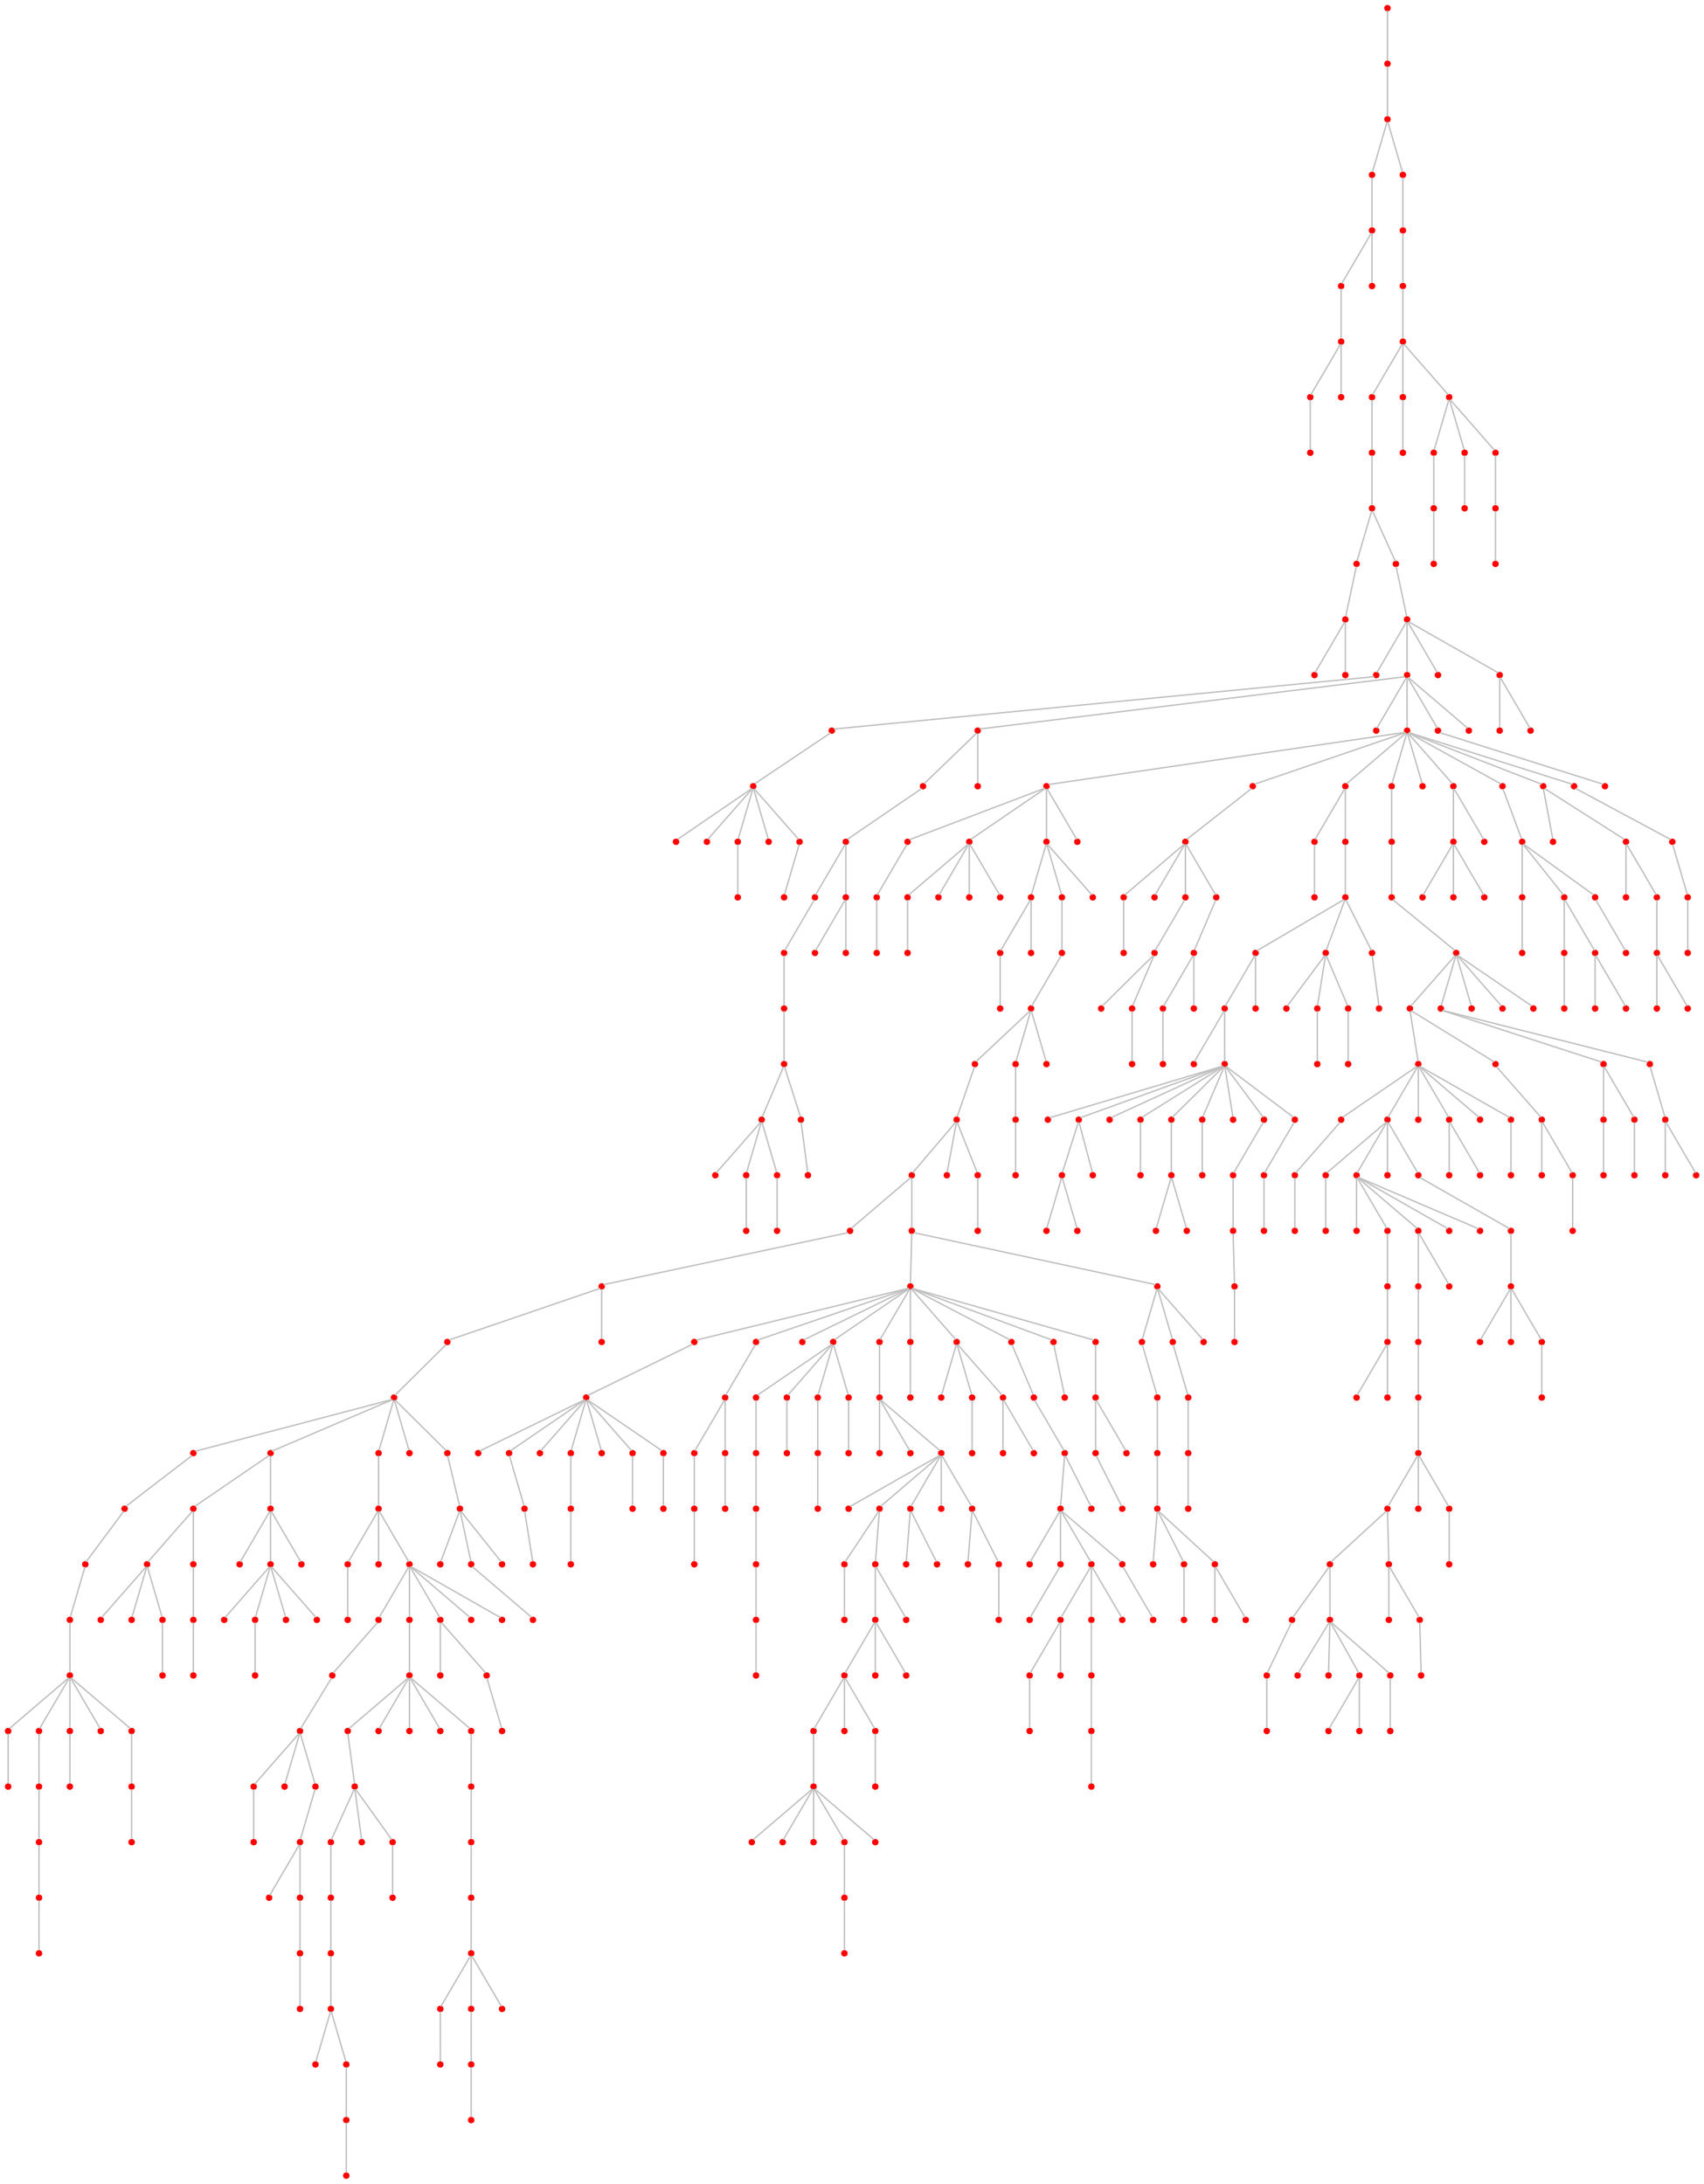 graph {
	1 [color=red shape=point]
	414 [color=red shape=point]
	1 -- 414 [color=gray]
	27 [color=red shape=point]
	414 -- 27 [color=gray]
	474 [color=red shape=point]
	27 -- 474 [color=gray]
	61 [color=red shape=point]
	474 -- 61 [color=gray]
	320 [color=red shape=point]
	61 -- 320 [color=gray]
	328 [color=red shape=point]
	320 -- 328 [color=gray]
	424 [color=red shape=point]
	328 -- 424 [color=gray]
	367 [color=red shape=point]
	424 -- 367 [color=gray]
	155 [color=red shape=point]
	328 -- 155 [color=gray]
	34 [color=red shape=point]
	61 -- 34 [color=gray]
	197 [color=red shape=point]
	27 -- 197 [color=gray]
	230 [color=red shape=point]
	197 -- 230 [color=gray]
	57 [color=red shape=point]
	230 -- 57 [color=gray]
	9 [color=red shape=point]
	57 -- 9 [color=gray]
	287 [color=red shape=point]
	9 -- 287 [color=gray]
	137 [color=red shape=point]
	287 -- 137 [color=gray]
	153 [color=red shape=point]
	137 -- 153 [color=gray]
	154 [color=red shape=point]
	153 -- 154 [color=gray]
	349 [color=red shape=point]
	154 -- 349 [color=gray]
	279 [color=red shape=point]
	349 -- 279 [color=gray]
	354 [color=red shape=point]
	349 -- 354 [color=gray]
	105 [color=red shape=point]
	153 -- 105 [color=gray]
	70 [color=red shape=point]
	105 -- 70 [color=gray]
	498 [color=red shape=point]
	70 -- 498 [color=gray]
	158 [color=red shape=point]
	498 -- 158 [color=gray]
	102 [color=red shape=point]
	158 -- 102 [color=gray]
	416 [color=red shape=point]
	102 -- 416 [color=gray]
	149 [color=red shape=point]
	102 -- 149 [color=gray]
	312 [color=red shape=point]
	102 -- 312 [color=gray]
	402 [color=red shape=point]
	312 -- 402 [color=gray]
	363 [color=red shape=point]
	102 -- 363 [color=gray]
	217 [color=red shape=point]
	102 -- 217 [color=gray]
	223 [color=red shape=point]
	217 -- 223 [color=gray]
	3 [color=red shape=point]
	70 -- 3 [color=gray]
	145 [color=red shape=point]
	3 -- 145 [color=gray]
	485 [color=red shape=point]
	145 -- 485 [color=gray]
	71 [color=red shape=point]
	485 -- 71 [color=gray]
	213 [color=red shape=point]
	71 -- 213 [color=gray]
	495 [color=red shape=point]
	213 -- 495 [color=gray]
	112 [color=red shape=point]
	495 -- 112 [color=gray]
	72 [color=red shape=point]
	112 -- 72 [color=gray]
	7 [color=red shape=point]
	72 -- 7 [color=gray]
	122 [color=red shape=point]
	7 -- 122 [color=gray]
	329 [color=red shape=point]
	7 -- 329 [color=gray]
	486 [color=red shape=point]
	329 -- 486 [color=gray]
	276 [color=red shape=point]
	7 -- 276 [color=gray]
	92 [color=red shape=point]
	276 -- 92 [color=gray]
	98 [color=red shape=point]
	72 -- 98 [color=gray]
	133 [color=red shape=point]
	98 -- 133 [color=gray]
	234 [color=red shape=point]
	71 -- 234 [color=gray]
	360 [color=red shape=point]
	234 -- 360 [color=gray]
	260 [color=red shape=point]
	234 -- 260 [color=gray]
	280 [color=red shape=point]
	145 -- 280 [color=gray]
	383 [color=red shape=point]
	3 -- 383 [color=gray]
	2 [color=red shape=point]
	3 -- 2 [color=gray]
	63 [color=red shape=point]
	2 -- 63 [color=gray]
	128 [color=red shape=point]
	63 -- 128 [color=gray]
	214 [color=red shape=point]
	128 -- 214 [color=gray]
	65 [color=red shape=point]
	214 -- 65 [color=gray]
	124 [color=red shape=point]
	63 -- 124 [color=gray]
	380 [color=red shape=point]
	124 -- 380 [color=gray]
	334 [color=red shape=point]
	380 -- 334 [color=gray]
	440 [color=red shape=point]
	124 -- 440 [color=gray]
	277 [color=red shape=point]
	124 -- 277 [color=gray]
	432 [color=red shape=point]
	124 -- 432 [color=gray]
	16 [color=red shape=point]
	63 -- 16 [color=gray]
	36 [color=red shape=point]
	16 -- 36 [color=gray]
	148 [color=red shape=point]
	36 -- 148 [color=gray]
	252 [color=red shape=point]
	148 -- 252 [color=gray]
	108 [color=red shape=point]
	36 -- 108 [color=gray]
	370 [color=red shape=point]
	16 -- 370 [color=gray]
	322 [color=red shape=point]
	370 -- 322 [color=gray]
	35 [color=red shape=point]
	322 -- 35 [color=gray]
	395 [color=red shape=point]
	35 -- 395 [color=gray]
	11 [color=red shape=point]
	395 -- 11 [color=gray]
	10 [color=red shape=point]
	11 -- 10 [color=gray]
	162 [color=red shape=point]
	10 -- 162 [color=gray]
	118 [color=red shape=point]
	162 -- 118 [color=gray]
	173 [color=red shape=point]
	118 -- 173 [color=gray]
	19 [color=red shape=point]
	173 -- 19 [color=gray]
	389 [color=red shape=point]
	19 -- 389 [color=gray]
	77 [color=red shape=point]
	389 -- 77 [color=gray]
	113 [color=red shape=point]
	77 -- 113 [color=gray]
	135 [color=red shape=point]
	113 -- 135 [color=gray]
	107 [color=red shape=point]
	135 -- 107 [color=gray]
	468 [color=red shape=point]
	107 -- 468 [color=gray]
	458 [color=red shape=point]
	468 -- 458 [color=gray]
	110 [color=red shape=point]
	107 -- 110 [color=gray]
	406 [color=red shape=point]
	110 -- 406 [color=gray]
	161 [color=red shape=point]
	406 -- 161 [color=gray]
	266 [color=red shape=point]
	161 -- 266 [color=gray]
	324 [color=red shape=point]
	266 -- 324 [color=gray]
	257 [color=red shape=point]
	107 -- 257 [color=gray]
	465 [color=red shape=point]
	257 -- 465 [color=gray]
	419 [color=red shape=point]
	107 -- 419 [color=gray]
	382 [color=red shape=point]
	107 -- 382 [color=gray]
	256 [color=red shape=point]
	382 -- 256 [color=gray]
	422 [color=red shape=point]
	256 -- 422 [color=gray]
	101 [color=red shape=point]
	19 -- 101 [color=gray]
	140 [color=red shape=point]
	101 -- 140 [color=gray]
	130 [color=red shape=point]
	140 -- 130 [color=gray]
	326 [color=red shape=point]
	130 -- 326 [color=gray]
	210 [color=red shape=point]
	130 -- 210 [color=gray]
	178 [color=red shape=point]
	130 -- 178 [color=gray]
	184 [color=red shape=point]
	178 -- 184 [color=gray]
	278 [color=red shape=point]
	140 -- 278 [color=gray]
	241 [color=red shape=point]
	278 -- 241 [color=gray]
	489 [color=red shape=point]
	241 -- 489 [color=gray]
	121 [color=red shape=point]
	101 -- 121 [color=gray]
	171 [color=red shape=point]
	121 -- 171 [color=gray]
	103 [color=red shape=point]
	121 -- 103 [color=gray]
	216 [color=red shape=point]
	103 -- 216 [color=gray]
	236 [color=red shape=point]
	103 -- 236 [color=gray]
	436 [color=red shape=point]
	236 -- 436 [color=gray]
	431 [color=red shape=point]
	103 -- 431 [color=gray]
	129 [color=red shape=point]
	103 -- 129 [color=gray]
	397 [color=red shape=point]
	121 -- 397 [color=gray]
	22 [color=red shape=point]
	19 -- 22 [color=gray]
	182 [color=red shape=point]
	22 -- 182 [color=gray]
	450 [color=red shape=point]
	182 -- 450 [color=gray]
	231 [color=red shape=point]
	450 -- 231 [color=gray]
	315 [color=red shape=point]
	182 -- 315 [color=gray]
	12 [color=red shape=point]
	182 -- 12 [color=gray]
	369 [color=red shape=point]
	12 -- 369 [color=gray]
	378 [color=red shape=point]
	369 -- 378 [color=gray]
	186 [color=red shape=point]
	378 -- 186 [color=gray]
	341 [color=red shape=point]
	186 -- 341 [color=gray]
	423 [color=red shape=point]
	341 -- 423 [color=gray]
	490 [color=red shape=point]
	186 -- 490 [color=gray]
	151 [color=red shape=point]
	186 -- 151 [color=gray]
	28 [color=red shape=point]
	151 -- 28 [color=gray]
	359 [color=red shape=point]
	28 -- 359 [color=gray]
	274 [color=red shape=point]
	28 -- 274 [color=gray]
	408 [color=red shape=point]
	274 -- 408 [color=gray]
	345 [color=red shape=point]
	408 -- 345 [color=gray]
	292 [color=red shape=point]
	12 -- 292 [color=gray]
	32 [color=red shape=point]
	292 -- 32 [color=gray]
	413 [color=red shape=point]
	32 -- 413 [color=gray]
	166 [color=red shape=point]
	413 -- 166 [color=gray]
	211 [color=red shape=point]
	166 -- 211 [color=gray]
	325 [color=red shape=point]
	211 -- 325 [color=gray]
	366 [color=red shape=point]
	325 -- 366 [color=gray]
	43 [color=red shape=point]
	366 -- 43 [color=gray]
	269 [color=red shape=point]
	43 -- 269 [color=gray]
	307 [color=red shape=point]
	43 -- 307 [color=gray]
	442 [color=red shape=point]
	307 -- 442 [color=gray]
	377 [color=red shape=point]
	442 -- 377 [color=gray]
	361 [color=red shape=point]
	166 -- 361 [color=gray]
	430 [color=red shape=point]
	166 -- 430 [color=gray]
	497 [color=red shape=point]
	430 -- 497 [color=gray]
	342 [color=red shape=point]
	32 -- 342 [color=gray]
	461 [color=red shape=point]
	32 -- 461 [color=gray]
	417 [color=red shape=point]
	32 -- 417 [color=gray]
	41 [color=red shape=point]
	32 -- 41 [color=gray]
	224 [color=red shape=point]
	41 -- 224 [color=gray]
	59 [color=red shape=point]
	224 -- 59 [color=gray]
	90 [color=red shape=point]
	59 -- 90 [color=gray]
	50 [color=red shape=point]
	90 -- 50 [color=gray]
	411 [color=red shape=point]
	50 -- 411 [color=gray]
	265 [color=red shape=point]
	411 -- 265 [color=gray]
	488 [color=red shape=point]
	50 -- 488 [color=gray]
	219 [color=red shape=point]
	488 -- 219 [color=gray]
	449 [color=red shape=point]
	219 -- 449 [color=gray]
	296 [color=red shape=point]
	50 -- 296 [color=gray]
	55 [color=red shape=point]
	12 -- 55 [color=gray]
	314 [color=red shape=point]
	55 -- 314 [color=gray]
	242 [color=red shape=point]
	55 -- 242 [color=gray]
	275 [color=red shape=point]
	242 -- 275 [color=gray]
	146 [color=red shape=point]
	12 -- 146 [color=gray]
	111 [color=red shape=point]
	12 -- 111 [color=gray]
	207 [color=red shape=point]
	19 -- 207 [color=gray]
	75 [color=red shape=point]
	19 -- 75 [color=gray]
	94 [color=red shape=point]
	75 -- 94 [color=gray]
	469 [color=red shape=point]
	94 -- 469 [color=gray]
	454 [color=red shape=point]
	94 -- 454 [color=gray]
	289 [color=red shape=point]
	454 -- 289 [color=gray]
	482 [color=red shape=point]
	94 -- 482 [color=gray]
	439 [color=red shape=point]
	118 -- 439 [color=gray]
	26 [color=red shape=point]
	10 -- 26 [color=gray]
	0 [color=red shape=point]
	26 -- 0 [color=gray]
	273 [color=red shape=point]
	0 -- 273 [color=gray]
	6 [color=red shape=point]
	273 -- 6 [color=gray]
	304 [color=red shape=point]
	6 -- 304 [color=gray]
	446 [color=red shape=point]
	6 -- 446 [color=gray]
	491 [color=red shape=point]
	446 -- 491 [color=gray]
	251 [color=red shape=point]
	491 -- 251 [color=gray]
	492 [color=red shape=point]
	6 -- 492 [color=gray]
	38 [color=red shape=point]
	6 -- 38 [color=gray]
	58 [color=red shape=point]
	38 -- 58 [color=gray]
	281 [color=red shape=point]
	58 -- 281 [color=gray]
	91 [color=red shape=point]
	6 -- 91 [color=gray]
	479 [color=red shape=point]
	6 -- 479 [color=gray]
	372 [color=red shape=point]
	479 -- 372 [color=gray]
	82 [color=red shape=point]
	6 -- 82 [color=gray]
	136 [color=red shape=point]
	82 -- 136 [color=gray]
	74 [color=red shape=point]
	0 -- 74 [color=gray]
	30 [color=red shape=point]
	74 -- 30 [color=gray]
	200 [color=red shape=point]
	30 -- 200 [color=gray]
	86 [color=red shape=point]
	200 -- 86 [color=gray]
	209 [color=red shape=point]
	86 -- 209 [color=gray]
	294 [color=red shape=point]
	30 -- 294 [color=gray]
	318 [color=red shape=point]
	294 -- 318 [color=gray]
	481 [color=red shape=point]
	0 -- 481 [color=gray]
	40 [color=red shape=point]
	0 -- 40 [color=gray]
	478 [color=red shape=point]
	40 -- 478 [color=gray]
	221 [color=red shape=point]
	478 -- 221 [color=gray]
	298 [color=red shape=point]
	221 -- 298 [color=gray]
	114 [color=red shape=point]
	298 -- 114 [color=gray]
	222 [color=red shape=point]
	114 -- 222 [color=gray]
	373 [color=red shape=point]
	222 -- 373 [color=gray]
	245 [color=red shape=point]
	40 -- 245 [color=gray]
	350 [color=red shape=point]
	245 -- 350 [color=gray]
	73 [color=red shape=point]
	40 -- 73 [color=gray]
	212 [color=red shape=point]
	73 -- 212 [color=gray]
	272 [color=red shape=point]
	212 -- 272 [color=gray]
	365 [color=red shape=point]
	40 -- 365 [color=gray]
	459 [color=red shape=point]
	365 -- 459 [color=gray]
	17 [color=red shape=point]
	0 -- 17 [color=gray]
	188 [color=red shape=point]
	17 -- 188 [color=gray]
	206 [color=red shape=point]
	188 -- 206 [color=gray]
	339 [color=red shape=point]
	188 -- 339 [color=gray]
	97 [color=red shape=point]
	188 -- 97 [color=gray]
	392 [color=red shape=point]
	97 -- 392 [color=gray]
	89 [color=red shape=point]
	97 -- 89 [color=gray]
	398 [color=red shape=point]
	89 -- 398 [color=gray]
	355 [color=red shape=point]
	398 -- 355 [color=gray]
	192 [color=red shape=point]
	89 -- 192 [color=gray]
	45 [color=red shape=point]
	192 -- 45 [color=gray]
	46 [color=red shape=point]
	45 -- 46 [color=gray]
	208 [color=red shape=point]
	46 -- 208 [color=gray]
	24 [color=red shape=point]
	208 -- 24 [color=gray]
	204 [color=red shape=point]
	24 -- 204 [color=gray]
	472 [color=red shape=point]
	24 -- 472 [color=gray]
	79 [color=red shape=point]
	24 -- 79 [color=gray]
	220 [color=red shape=point]
	24 -- 220 [color=gray]
	115 [color=red shape=point]
	220 -- 115 [color=gray]
	336 [color=red shape=point]
	115 -- 336 [color=gray]
	494 [color=red shape=point]
	24 -- 494 [color=gray]
	68 [color=red shape=point]
	46 -- 68 [color=gray]
	270 [color=red shape=point]
	46 -- 270 [color=gray]
	183 [color=red shape=point]
	270 -- 183 [color=gray]
	415 [color=red shape=point]
	45 -- 415 [color=gray]
	384 [color=red shape=point]
	45 -- 384 [color=gray]
	480 [color=red shape=point]
	192 -- 480 [color=gray]
	317 [color=red shape=point]
	97 -- 317 [color=gray]
	409 [color=red shape=point]
	317 -- 409 [color=gray]
	201 [color=red shape=point]
	317 -- 201 [color=gray]
	295 [color=red shape=point]
	97 -- 295 [color=gray]
	167 [color=red shape=point]
	97 -- 167 [color=gray]
	441 [color=red shape=point]
	167 -- 441 [color=gray]
	205 [color=red shape=point]
	167 -- 205 [color=gray]
	286 [color=red shape=point]
	205 -- 286 [color=gray]
	268 [color=red shape=point]
	0 -- 268 [color=gray]
	302 [color=red shape=point]
	268 -- 302 [color=gray]
	143 [color=red shape=point]
	0 -- 143 [color=gray]
	356 [color=red shape=point]
	143 -- 356 [color=gray]
	399 [color=red shape=point]
	143 -- 399 [color=gray]
	444 [color=red shape=point]
	399 -- 444 [color=gray]
	263 [color=red shape=point]
	143 -- 263 [color=gray]
	301 [color=red shape=point]
	263 -- 301 [color=gray]
	300 [color=red shape=point]
	263 -- 300 [color=gray]
	271 [color=red shape=point]
	0 -- 271 [color=gray]
	60 [color=red shape=point]
	271 -- 60 [color=gray]
	117 [color=red shape=point]
	60 -- 117 [color=gray]
	49 [color=red shape=point]
	117 -- 49 [color=gray]
	499 [color=red shape=point]
	49 -- 499 [color=gray]
	374 [color=red shape=point]
	49 -- 374 [color=gray]
	396 [color=red shape=point]
	374 -- 396 [color=gray]
	13 [color=red shape=point]
	49 -- 13 [color=gray]
	14 [color=red shape=point]
	13 -- 14 [color=gray]
	165 [color=red shape=point]
	14 -- 165 [color=gray]
	344 [color=red shape=point]
	165 -- 344 [color=gray]
	85 [color=red shape=point]
	14 -- 85 [color=gray]
	123 [color=red shape=point]
	13 -- 123 [color=gray]
	386 [color=red shape=point]
	123 -- 386 [color=gray]
	240 [color=red shape=point]
	386 -- 240 [color=gray]
	376 [color=red shape=point]
	240 -- 376 [color=gray]
	87 [color=red shape=point]
	13 -- 87 [color=gray]
	147 [color=red shape=point]
	49 -- 147 [color=gray]
	462 [color=red shape=point]
	147 -- 462 [color=gray]
	177 [color=red shape=point]
	117 -- 177 [color=gray]
	246 [color=red shape=point]
	0 -- 246 [color=gray]
	321 [color=red shape=point]
	246 -- 321 [color=gray]
	99 [color=red shape=point]
	0 -- 99 [color=gray]
	4 [color=red shape=point]
	99 -- 4 [color=gray]
	170 [color=red shape=point]
	4 -- 170 [color=gray]
	297 [color=red shape=point]
	170 -- 297 [color=gray]
	338 [color=red shape=point]
	4 -- 338 [color=gray]
	52 [color=red shape=point]
	26 -- 52 [color=gray]
	131 [color=red shape=point]
	52 -- 131 [color=gray]
	403 [color=red shape=point]
	131 -- 403 [color=gray]
	346 [color=red shape=point]
	403 -- 346 [color=gray]
	120 [color=red shape=point]
	346 -- 120 [color=gray]
	447 [color=red shape=point]
	120 -- 447 [color=gray]
	93 [color=red shape=point]
	120 -- 93 [color=gray]
	305 [color=red shape=point]
	93 -- 305 [color=gray]
	144 [color=red shape=point]
	120 -- 144 [color=gray]
	239 [color=red shape=point]
	144 -- 239 [color=gray]
	456 [color=red shape=point]
	144 -- 456 [color=gray]
	330 [color=red shape=point]
	52 -- 330 [color=gray]
	348 [color=red shape=point]
	330 -- 348 [color=gray]
	76 [color=red shape=point]
	348 -- 76 [color=gray]
	290 [color=red shape=point]
	76 -- 290 [color=gray]
	487 [color=red shape=point]
	52 -- 487 [color=gray]
	248 [color=red shape=point]
	11 -- 248 [color=gray]
	48 [color=red shape=point]
	11 -- 48 [color=gray]
	310 [color=red shape=point]
	48 -- 310 [color=gray]
	142 [color=red shape=point]
	35 -- 142 [color=gray]
	250 [color=red shape=point]
	142 -- 250 [color=gray]
	323 [color=red shape=point]
	250 -- 323 [color=gray]
	190 [color=red shape=point]
	35 -- 190 [color=gray]
	496 [color=red shape=point]
	16 -- 496 [color=gray]
	243 [color=red shape=point]
	63 -- 243 [color=gray]
	463 [color=red shape=point]
	2 -- 463 [color=gray]
	5 [color=red shape=point]
	463 -- 5 [color=gray]
	8 [color=red shape=point]
	5 -- 8 [color=gray]
	47 [color=red shape=point]
	8 -- 47 [color=gray]
	31 [color=red shape=point]
	5 -- 31 [color=gray]
	21 [color=red shape=point]
	5 -- 21 [color=gray]
	64 [color=red shape=point]
	21 -- 64 [color=gray]
	375 [color=red shape=point]
	64 -- 375 [color=gray]
	306 [color=red shape=point]
	64 -- 306 [color=gray]
	455 [color=red shape=point]
	306 -- 455 [color=gray]
	56 [color=red shape=point]
	5 -- 56 [color=gray]
	96 [color=red shape=point]
	56 -- 96 [color=gray]
	81 [color=red shape=point]
	96 -- 81 [color=gray]
	291 [color=red shape=point]
	81 -- 291 [color=gray]
	293 [color=red shape=point]
	96 -- 293 [color=gray]
	203 [color=red shape=point]
	2 -- 203 [color=gray]
	451 [color=red shape=point]
	203 -- 451 [color=gray]
	388 [color=red shape=point]
	451 -- 388 [color=gray]
	340 [color=red shape=point]
	203 -- 340 [color=gray]
	51 [color=red shape=point]
	340 -- 51 [color=gray]
	125 [color=red shape=point]
	51 -- 125 [color=gray]
	160 [color=red shape=point]
	125 -- 160 [color=gray]
	387 [color=red shape=point]
	160 -- 387 [color=gray]
	20 [color=red shape=point]
	160 -- 20 [color=gray]
	404 [color=red shape=point]
	20 -- 404 [color=gray]
	181 [color=red shape=point]
	20 -- 181 [color=gray]
	285 [color=red shape=point]
	181 -- 285 [color=gray]
	88 [color=red shape=point]
	285 -- 88 [color=gray]
	358 [color=red shape=point]
	285 -- 358 [color=gray]
	198 [color=red shape=point]
	181 -- 198 [color=gray]
	237 [color=red shape=point]
	20 -- 237 [color=gray]
	95 [color=red shape=point]
	20 -- 95 [color=gray]
	119 [color=red shape=point]
	95 -- 119 [color=gray]
	191 [color=red shape=point]
	20 -- 191 [color=gray]
	235 [color=red shape=point]
	191 -- 235 [color=gray]
	484 [color=red shape=point]
	235 -- 484 [color=gray]
	337 [color=red shape=point]
	235 -- 337 [color=gray]
	335 [color=red shape=point]
	20 -- 335 [color=gray]
	418 [color=red shape=point]
	335 -- 418 [color=gray]
	157 [color=red shape=point]
	20 -- 157 [color=gray]
	308 [color=red shape=point]
	20 -- 308 [color=gray]
	434 [color=red shape=point]
	308 -- 434 [color=gray]
	473 [color=red shape=point]
	434 -- 473 [color=gray]
	333 [color=red shape=point]
	473 -- 333 [color=gray]
	353 [color=red shape=point]
	333 -- 353 [color=gray]
	313 [color=red shape=point]
	20 -- 313 [color=gray]
	282 [color=red shape=point]
	313 -- 282 [color=gray]
	327 [color=red shape=point]
	282 -- 327 [color=gray]
	311 [color=red shape=point]
	125 -- 311 [color=gray]
	100 [color=red shape=point]
	51 -- 100 [color=gray]
	127 [color=red shape=point]
	100 -- 127 [color=gray]
	283 [color=red shape=point]
	100 -- 283 [color=gray]
	470 [color=red shape=point]
	283 -- 470 [color=gray]
	437 [color=red shape=point]
	100 -- 437 [color=gray]
	199 [color=red shape=point]
	437 -- 199 [color=gray]
	196 [color=red shape=point]
	51 -- 196 [color=gray]
	288 [color=red shape=point]
	196 -- 288 [color=gray]
	126 [color=red shape=point]
	2 -- 126 [color=gray]
	309 [color=red shape=point]
	126 -- 309 [color=gray]
	284 [color=red shape=point]
	309 -- 284 [color=gray]
	23 [color=red shape=point]
	284 -- 23 [color=gray]
	104 [color=red shape=point]
	23 -- 104 [color=gray]
	53 [color=red shape=point]
	104 -- 53 [color=gray]
	466 [color=red shape=point]
	53 -- 466 [color=gray]
	467 [color=red shape=point]
	466 -- 467 [color=gray]
	228 [color=red shape=point]
	467 -- 228 [color=gray]
	29 [color=red shape=point]
	53 -- 29 [color=gray]
	238 [color=red shape=point]
	29 -- 238 [color=gray]
	371 [color=red shape=point]
	238 -- 371 [color=gray]
	15 [color=red shape=point]
	29 -- 15 [color=gray]
	39 [color=red shape=point]
	15 -- 39 [color=gray]
	169 [color=red shape=point]
	15 -- 169 [color=gray]
	42 [color=red shape=point]
	169 -- 42 [color=gray]
	247 [color=red shape=point]
	42 -- 247 [color=gray]
	357 [color=red shape=point]
	247 -- 357 [color=gray]
	471 [color=red shape=point]
	247 -- 471 [color=gray]
	33 [color=red shape=point]
	15 -- 33 [color=gray]
	453 [color=red shape=point]
	33 -- 453 [color=gray]
	62 [color=red shape=point]
	453 -- 62 [color=gray]
	407 [color=red shape=point]
	62 -- 407 [color=gray]
	54 [color=red shape=point]
	407 -- 54 [color=gray]
	109 [color=red shape=point]
	54 -- 109 [color=gray]
	185 [color=red shape=point]
	109 -- 185 [color=gray]
	343 [color=red shape=point]
	185 -- 343 [color=gray]
	412 [color=red shape=point]
	343 -- 412 [color=gray]
	379 [color=red shape=point]
	412 -- 379 [color=gray]
	163 [color=red shape=point]
	185 -- 163 [color=gray]
	229 [color=red shape=point]
	163 -- 229 [color=gray]
	464 [color=red shape=point]
	163 -- 464 [color=gray]
	195 [color=red shape=point]
	163 -- 195 [color=gray]
	202 [color=red shape=point]
	195 -- 202 [color=gray]
	457 [color=red shape=point]
	195 -- 457 [color=gray]
	218 [color=red shape=point]
	163 -- 218 [color=gray]
	258 [color=red shape=point]
	218 -- 258 [color=gray]
	152 [color=red shape=point]
	109 -- 152 [color=gray]
	347 [color=red shape=point]
	152 -- 347 [color=gray]
	428 [color=red shape=point]
	152 -- 428 [color=gray]
	194 [color=red shape=point]
	428 -- 194 [color=gray]
	244 [color=red shape=point]
	54 -- 244 [color=gray]
	164 [color=red shape=point]
	54 -- 164 [color=gray]
	493 [color=red shape=point]
	164 -- 493 [color=gray]
	385 [color=red shape=point]
	33 -- 385 [color=gray]
	189 [color=red shape=point]
	15 -- 189 [color=gray]
	180 [color=red shape=point]
	15 -- 180 [color=gray]
	255 [color=red shape=point]
	29 -- 255 [color=gray]
	475 [color=red shape=point]
	29 -- 475 [color=gray]
	261 [color=red shape=point]
	475 -- 261 [color=gray]
	116 [color=red shape=point]
	261 -- 116 [color=gray]
	433 [color=red shape=point]
	116 -- 433 [color=gray]
	427 [color=red shape=point]
	116 -- 427 [color=gray]
	84 [color=red shape=point]
	116 -- 84 [color=gray]
	381 [color=red shape=point]
	84 -- 381 [color=gray]
	174 [color=red shape=point]
	53 -- 174 [color=gray]
	150 [color=red shape=point]
	53 -- 150 [color=gray]
	262 [color=red shape=point]
	150 -- 262 [color=gray]
	452 [color=red shape=point]
	150 -- 452 [color=gray]
	176 [color=red shape=point]
	53 -- 176 [color=gray]
	435 [color=red shape=point]
	53 -- 435 [color=gray]
	401 [color=red shape=point]
	435 -- 401 [color=gray]
	106 [color=red shape=point]
	104 -- 106 [color=gray]
	156 [color=red shape=point]
	106 -- 156 [color=gray]
	426 [color=red shape=point]
	156 -- 426 [color=gray]
	438 [color=red shape=point]
	156 -- 438 [color=gray]
	299 [color=red shape=point]
	438 -- 299 [color=gray]
	172 [color=red shape=point]
	23 -- 172 [color=gray]
	394 [color=red shape=point]
	172 -- 394 [color=gray]
	138 [color=red shape=point]
	394 -- 138 [color=gray]
	390 [color=red shape=point]
	138 -- 390 [color=gray]
	425 [color=red shape=point]
	394 -- 425 [color=gray]
	445 [color=red shape=point]
	425 -- 445 [color=gray]
	331 [color=red shape=point]
	172 -- 331 [color=gray]
	225 [color=red shape=point]
	331 -- 225 [color=gray]
	448 [color=red shape=point]
	225 -- 448 [color=gray]
	316 [color=red shape=point]
	225 -- 316 [color=gray]
	393 [color=red shape=point]
	23 -- 393 [color=gray]
	227 [color=red shape=point]
	23 -- 227 [color=gray]
	134 [color=red shape=point]
	23 -- 134 [color=gray]
	368 [color=red shape=point]
	2 -- 368 [color=gray]
	132 [color=red shape=point]
	2 -- 132 [color=gray]
	66 [color=red shape=point]
	132 -- 66 [color=gray]
	232 [color=red shape=point]
	66 -- 232 [color=gray]
	259 [color=red shape=point]
	66 -- 259 [color=gray]
	476 [color=red shape=point]
	66 -- 476 [color=gray]
	352 [color=red shape=point]
	132 -- 352 [color=gray]
	141 [color=red shape=point]
	2 -- 141 [color=gray]
	44 [color=red shape=point]
	141 -- 44 [color=gray]
	319 [color=red shape=point]
	44 -- 319 [color=gray]
	159 [color=red shape=point]
	319 -- 159 [color=gray]
	187 [color=red shape=point]
	44 -- 187 [color=gray]
	253 [color=red shape=point]
	187 -- 253 [color=gray]
	332 [color=red shape=point]
	253 -- 332 [color=gray]
	233 [color=red shape=point]
	187 -- 233 [color=gray]
	443 [color=red shape=point]
	233 -- 443 [color=gray]
	400 [color=red shape=point]
	233 -- 400 [color=gray]
	226 [color=red shape=point]
	44 -- 226 [color=gray]
	362 [color=red shape=point]
	226 -- 362 [color=gray]
	391 [color=red shape=point]
	2 -- 391 [color=gray]
	477 [color=red shape=point]
	391 -- 477 [color=gray]
	18 [color=red shape=point]
	391 -- 18 [color=gray]
	215 [color=red shape=point]
	18 -- 215 [color=gray]
	429 [color=red shape=point]
	18 -- 429 [color=gray]
	80 [color=red shape=point]
	429 -- 80 [color=gray]
	25 [color=red shape=point]
	80 -- 25 [color=gray]
	264 [color=red shape=point]
	80 -- 264 [color=gray]
	78 [color=red shape=point]
	2 -- 78 [color=gray]
	168 [color=red shape=point]
	78 -- 168 [color=gray]
	303 [color=red shape=point]
	168 -- 303 [color=gray]
	421 [color=red shape=point]
	303 -- 421 [color=gray]
	83 [color=red shape=point]
	3 -- 83 [color=gray]
	175 [color=red shape=point]
	83 -- 175 [color=gray]
	351 [color=red shape=point]
	3 -- 351 [color=gray]
	460 [color=red shape=point]
	70 -- 460 [color=gray]
	139 [color=red shape=point]
	70 -- 139 [color=gray]
	420 [color=red shape=point]
	139 -- 420 [color=gray]
	249 [color=red shape=point]
	139 -- 249 [color=gray]
	410 [color=red shape=point]
	9 -- 410 [color=gray]
	179 [color=red shape=point]
	410 -- 179 [color=gray]
	37 [color=red shape=point]
	9 -- 37 [color=gray]
	193 [color=red shape=point]
	37 -- 193 [color=gray]
	483 [color=red shape=point]
	193 -- 483 [color=gray]
	69 [color=red shape=point]
	483 -- 69 [color=gray]
	67 [color=red shape=point]
	37 -- 67 [color=gray]
	254 [color=red shape=point]
	67 -- 254 [color=gray]
	364 [color=red shape=point]
	37 -- 364 [color=gray]
	267 [color=red shape=point]
	364 -- 267 [color=gray]
	405 [color=red shape=point]
	267 -- 405 [color=gray]
}
